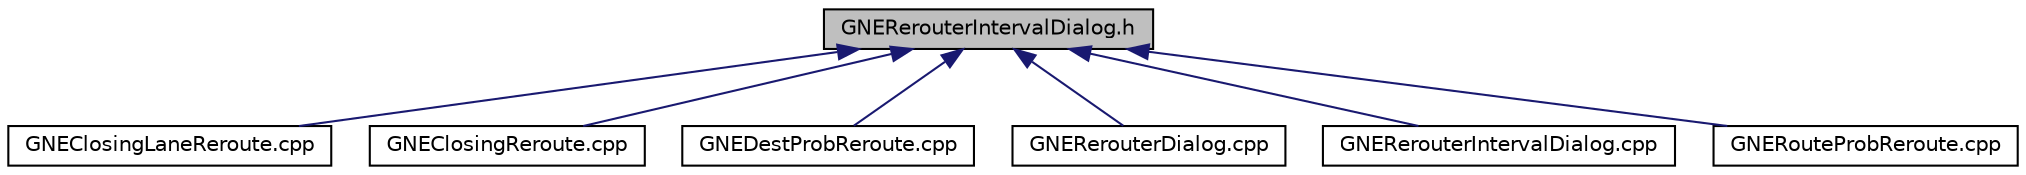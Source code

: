 digraph "GNERerouterIntervalDialog.h"
{
  edge [fontname="Helvetica",fontsize="10",labelfontname="Helvetica",labelfontsize="10"];
  node [fontname="Helvetica",fontsize="10",shape=record];
  Node44 [label="GNERerouterIntervalDialog.h",height=0.2,width=0.4,color="black", fillcolor="grey75", style="filled", fontcolor="black"];
  Node44 -> Node45 [dir="back",color="midnightblue",fontsize="10",style="solid",fontname="Helvetica"];
  Node45 [label="GNEClosingLaneReroute.cpp",height=0.2,width=0.4,color="black", fillcolor="white", style="filled",URL="$d6/d27/_g_n_e_closing_lane_reroute_8cpp.html"];
  Node44 -> Node46 [dir="back",color="midnightblue",fontsize="10",style="solid",fontname="Helvetica"];
  Node46 [label="GNEClosingReroute.cpp",height=0.2,width=0.4,color="black", fillcolor="white", style="filled",URL="$d5/da7/_g_n_e_closing_reroute_8cpp.html"];
  Node44 -> Node47 [dir="back",color="midnightblue",fontsize="10",style="solid",fontname="Helvetica"];
  Node47 [label="GNEDestProbReroute.cpp",height=0.2,width=0.4,color="black", fillcolor="white", style="filled",URL="$d9/d69/_g_n_e_dest_prob_reroute_8cpp.html"];
  Node44 -> Node48 [dir="back",color="midnightblue",fontsize="10",style="solid",fontname="Helvetica"];
  Node48 [label="GNERerouterDialog.cpp",height=0.2,width=0.4,color="black", fillcolor="white", style="filled",URL="$d5/d43/_g_n_e_rerouter_dialog_8cpp.html"];
  Node44 -> Node49 [dir="back",color="midnightblue",fontsize="10",style="solid",fontname="Helvetica"];
  Node49 [label="GNERerouterIntervalDialog.cpp",height=0.2,width=0.4,color="black", fillcolor="white", style="filled",URL="$d0/dcb/_g_n_e_rerouter_interval_dialog_8cpp.html"];
  Node44 -> Node50 [dir="back",color="midnightblue",fontsize="10",style="solid",fontname="Helvetica"];
  Node50 [label="GNERouteProbReroute.cpp",height=0.2,width=0.4,color="black", fillcolor="white", style="filled",URL="$d1/d81/_g_n_e_route_prob_reroute_8cpp.html"];
}
